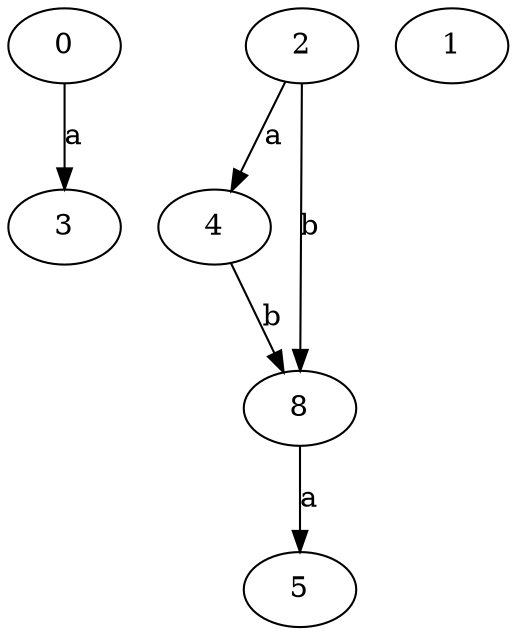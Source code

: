 strict digraph  {
3;
4;
5;
0;
1;
8;
2;
4 -> 8  [label=b];
0 -> 3  [label=a];
8 -> 5  [label=a];
2 -> 4  [label=a];
2 -> 8  [label=b];
}
